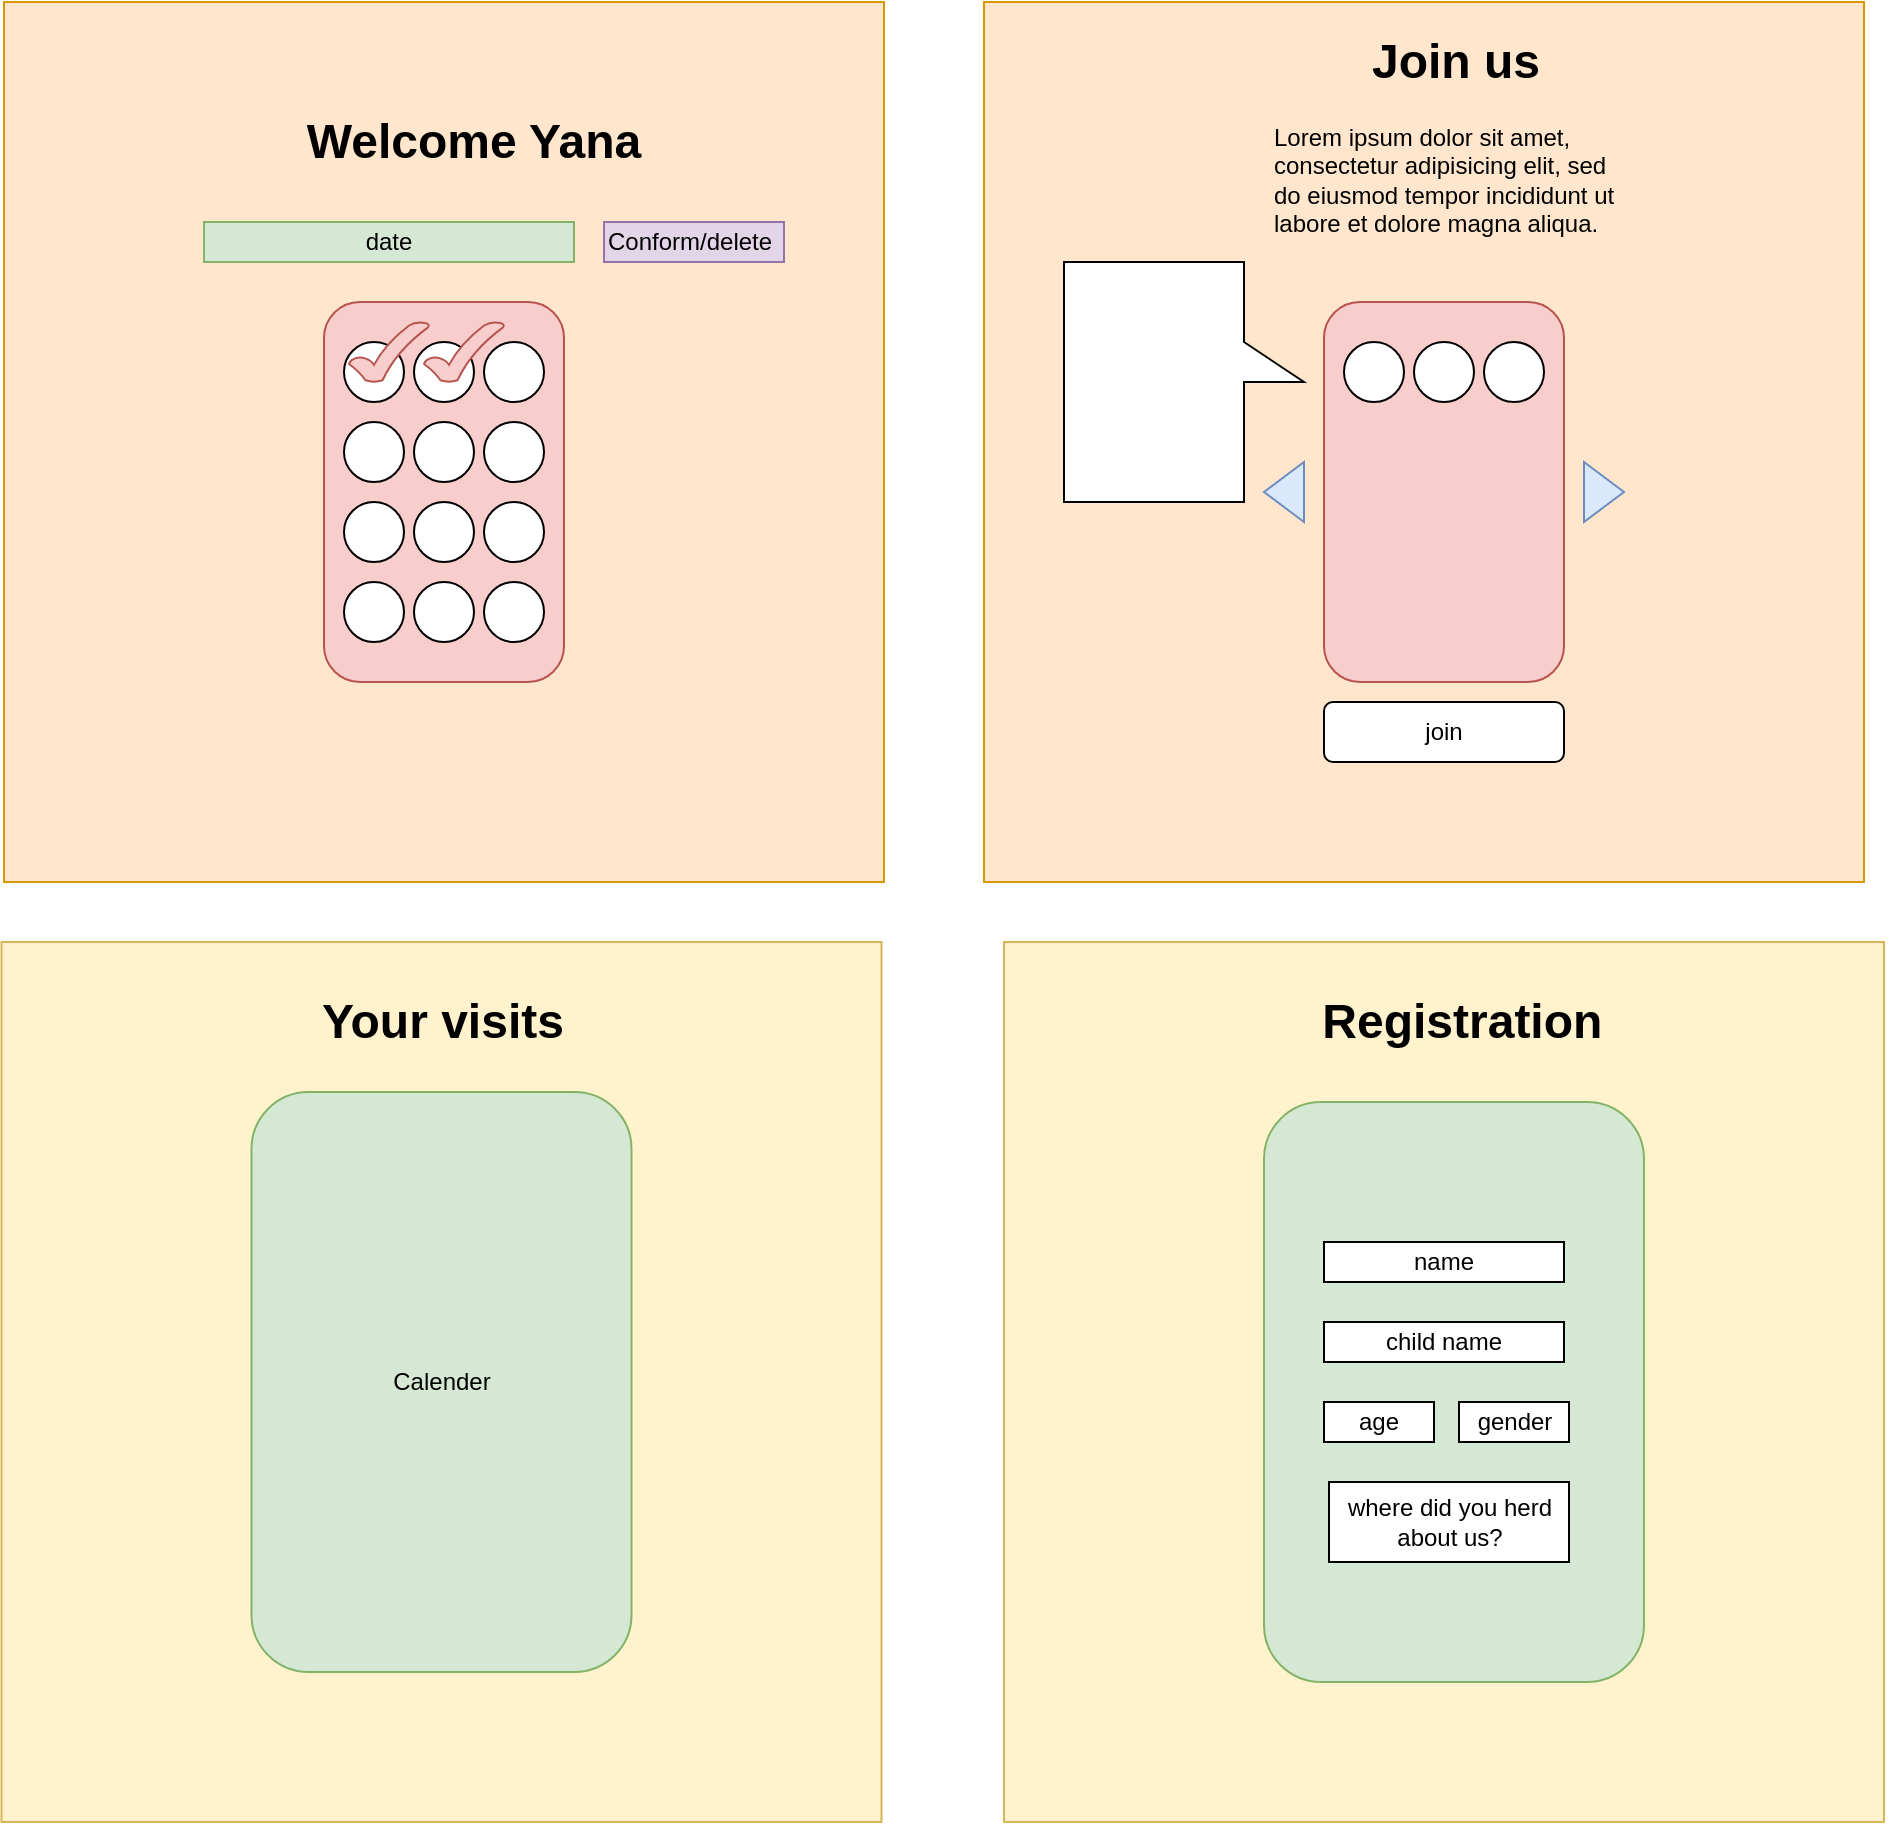 <mxfile version="14.9.9" type="github">
  <diagram id="IjZx-RT4IDY8hoxikH3Y" name="Page-1">
    <mxGraphModel dx="1426" dy="695" grid="1" gridSize="10" guides="1" tooltips="1" connect="1" arrows="1" fold="1" page="1" pageScale="1" pageWidth="850" pageHeight="1100" math="0" shadow="0">
      <root>
        <mxCell id="0" />
        <mxCell id="1" parent="0" />
        <mxCell id="ECSrBdhSA4CpOBL8c4l4-1" value="" style="whiteSpace=wrap;html=1;aspect=fixed;fillColor=#ffe6cc;strokeColor=#d79b00;" vertex="1" parent="1">
          <mxGeometry x="180" y="50" width="440" height="440" as="geometry" />
        </mxCell>
        <mxCell id="ECSrBdhSA4CpOBL8c4l4-3" value="date" style="rounded=0;whiteSpace=wrap;html=1;fillColor=#d5e8d4;strokeColor=#82b366;" vertex="1" parent="1">
          <mxGeometry x="280" y="160" width="185" height="20" as="geometry" />
        </mxCell>
        <mxCell id="ECSrBdhSA4CpOBL8c4l4-5" value="Conform/delete&amp;nbsp;" style="rounded=0;whiteSpace=wrap;html=1;fillColor=#e1d5e7;strokeColor=#9673a6;align=left;" vertex="1" parent="1">
          <mxGeometry x="480" y="160" width="90" height="20" as="geometry" />
        </mxCell>
        <mxCell id="ECSrBdhSA4CpOBL8c4l4-8" value="" style="rounded=1;whiteSpace=wrap;html=1;direction=south;fillColor=#f8cecc;strokeColor=#b85450;" vertex="1" parent="1">
          <mxGeometry x="340" y="200" width="120" height="190" as="geometry" />
        </mxCell>
        <mxCell id="ECSrBdhSA4CpOBL8c4l4-14" value="" style="ellipse;whiteSpace=wrap;html=1;aspect=fixed;" vertex="1" parent="1">
          <mxGeometry x="350" y="220" width="30" height="30" as="geometry" />
        </mxCell>
        <mxCell id="ECSrBdhSA4CpOBL8c4l4-15" value="" style="ellipse;whiteSpace=wrap;html=1;aspect=fixed;" vertex="1" parent="1">
          <mxGeometry x="385" y="220" width="30" height="30" as="geometry" />
        </mxCell>
        <mxCell id="ECSrBdhSA4CpOBL8c4l4-16" value="" style="ellipse;whiteSpace=wrap;html=1;aspect=fixed;" vertex="1" parent="1">
          <mxGeometry x="420" y="220" width="30" height="30" as="geometry" />
        </mxCell>
        <mxCell id="ECSrBdhSA4CpOBL8c4l4-17" value="" style="ellipse;whiteSpace=wrap;html=1;aspect=fixed;" vertex="1" parent="1">
          <mxGeometry x="350" y="260" width="30" height="30" as="geometry" />
        </mxCell>
        <mxCell id="ECSrBdhSA4CpOBL8c4l4-19" value="" style="ellipse;whiteSpace=wrap;html=1;aspect=fixed;" vertex="1" parent="1">
          <mxGeometry x="350" y="300" width="30" height="30" as="geometry" />
        </mxCell>
        <mxCell id="ECSrBdhSA4CpOBL8c4l4-20" value="" style="ellipse;whiteSpace=wrap;html=1;aspect=fixed;" vertex="1" parent="1">
          <mxGeometry x="350" y="340" width="30" height="30" as="geometry" />
        </mxCell>
        <mxCell id="ECSrBdhSA4CpOBL8c4l4-21" value="" style="ellipse;whiteSpace=wrap;html=1;aspect=fixed;" vertex="1" parent="1">
          <mxGeometry x="385" y="340" width="30" height="30" as="geometry" />
        </mxCell>
        <mxCell id="ECSrBdhSA4CpOBL8c4l4-22" value="" style="ellipse;whiteSpace=wrap;html=1;aspect=fixed;" vertex="1" parent="1">
          <mxGeometry x="420" y="340" width="30" height="30" as="geometry" />
        </mxCell>
        <mxCell id="ECSrBdhSA4CpOBL8c4l4-23" value="" style="ellipse;whiteSpace=wrap;html=1;aspect=fixed;" vertex="1" parent="1">
          <mxGeometry x="420" y="300" width="30" height="30" as="geometry" />
        </mxCell>
        <mxCell id="ECSrBdhSA4CpOBL8c4l4-24" value="" style="ellipse;whiteSpace=wrap;html=1;aspect=fixed;" vertex="1" parent="1">
          <mxGeometry x="420" y="260" width="30" height="30" as="geometry" />
        </mxCell>
        <mxCell id="ECSrBdhSA4CpOBL8c4l4-25" value="" style="ellipse;whiteSpace=wrap;html=1;aspect=fixed;" vertex="1" parent="1">
          <mxGeometry x="385" y="260" width="30" height="30" as="geometry" />
        </mxCell>
        <mxCell id="ECSrBdhSA4CpOBL8c4l4-26" value="" style="ellipse;whiteSpace=wrap;html=1;aspect=fixed;" vertex="1" parent="1">
          <mxGeometry x="385" y="300" width="30" height="30" as="geometry" />
        </mxCell>
        <mxCell id="ECSrBdhSA4CpOBL8c4l4-27" value="" style="whiteSpace=wrap;html=1;aspect=fixed;fillColor=#fff2cc;strokeColor=#d6b656;" vertex="1" parent="1">
          <mxGeometry x="680" y="520" width="440" height="440" as="geometry" />
        </mxCell>
        <mxCell id="ECSrBdhSA4CpOBL8c4l4-28" value="" style="rounded=1;whiteSpace=wrap;html=1;direction=south;fillColor=#d5e8d4;strokeColor=#82b366;" vertex="1" parent="1">
          <mxGeometry x="810" y="600" width="190" height="290" as="geometry" />
        </mxCell>
        <mxCell id="ECSrBdhSA4CpOBL8c4l4-35" value="name" style="rounded=0;whiteSpace=wrap;html=1;" vertex="1" parent="1">
          <mxGeometry x="840" y="670" width="120" height="20" as="geometry" />
        </mxCell>
        <mxCell id="ECSrBdhSA4CpOBL8c4l4-36" value="child name" style="rounded=0;whiteSpace=wrap;html=1;" vertex="1" parent="1">
          <mxGeometry x="840" y="710" width="120" height="20" as="geometry" />
        </mxCell>
        <mxCell id="ECSrBdhSA4CpOBL8c4l4-37" value="age" style="rounded=0;whiteSpace=wrap;html=1;" vertex="1" parent="1">
          <mxGeometry x="840" y="750" width="55" height="20" as="geometry" />
        </mxCell>
        <mxCell id="ECSrBdhSA4CpOBL8c4l4-38" value="gender" style="rounded=0;whiteSpace=wrap;html=1;" vertex="1" parent="1">
          <mxGeometry x="907.5" y="750" width="55" height="20" as="geometry" />
        </mxCell>
        <mxCell id="ECSrBdhSA4CpOBL8c4l4-39" value="where did you herd about us?" style="rounded=0;whiteSpace=wrap;html=1;" vertex="1" parent="1">
          <mxGeometry x="842.5" y="790" width="120" height="40" as="geometry" />
        </mxCell>
        <mxCell id="ECSrBdhSA4CpOBL8c4l4-40" value="" style="verticalLabelPosition=bottom;verticalAlign=top;html=1;shape=mxgraph.basic.tick;fillColor=#f8cecc;strokeColor=#b85450;" vertex="1" parent="1">
          <mxGeometry x="352.5" y="210" width="40" height="30" as="geometry" />
        </mxCell>
        <mxCell id="ECSrBdhSA4CpOBL8c4l4-42" value="" style="verticalLabelPosition=bottom;verticalAlign=top;html=1;shape=mxgraph.basic.tick;fillColor=#f8cecc;strokeColor=#b85450;" vertex="1" parent="1">
          <mxGeometry x="390" y="210" width="40" height="30" as="geometry" />
        </mxCell>
        <mxCell id="ECSrBdhSA4CpOBL8c4l4-44" value="" style="whiteSpace=wrap;html=1;aspect=fixed;fillColor=#ffe6cc;strokeColor=#d79b00;" vertex="1" parent="1">
          <mxGeometry x="670" y="50" width="440" height="440" as="geometry" />
        </mxCell>
        <mxCell id="ECSrBdhSA4CpOBL8c4l4-45" value="" style="rounded=1;whiteSpace=wrap;html=1;direction=south;fillColor=#f8cecc;strokeColor=#b85450;" vertex="1" parent="1">
          <mxGeometry x="840" y="200" width="120" height="190" as="geometry" />
        </mxCell>
        <mxCell id="ECSrBdhSA4CpOBL8c4l4-46" value="" style="triangle;whiteSpace=wrap;html=1;fillColor=#dae8fc;strokeColor=#6c8ebf;" vertex="1" parent="1">
          <mxGeometry x="970" y="280" width="20" height="30" as="geometry" />
        </mxCell>
        <mxCell id="ECSrBdhSA4CpOBL8c4l4-47" value="" style="triangle;whiteSpace=wrap;html=1;fillColor=#dae8fc;strokeColor=#6c8ebf;direction=west;" vertex="1" parent="1">
          <mxGeometry x="810" y="280" width="20" height="30" as="geometry" />
        </mxCell>
        <mxCell id="ECSrBdhSA4CpOBL8c4l4-49" value="" style="shape=callout;whiteSpace=wrap;html=1;perimeter=calloutPerimeter;direction=north;" vertex="1" parent="1">
          <mxGeometry x="710" y="180" width="120" height="120" as="geometry" />
        </mxCell>
        <mxCell id="ECSrBdhSA4CpOBL8c4l4-52" value="&lt;font style=&quot;font-size: 24px&quot;&gt;&lt;b&gt;Welcome Yana&lt;/b&gt;&lt;/font&gt;" style="text;html=1;strokeColor=none;fillColor=none;align=center;verticalAlign=middle;whiteSpace=wrap;rounded=0;" vertex="1" parent="1">
          <mxGeometry x="330" y="100" width="170" height="40" as="geometry" />
        </mxCell>
        <mxCell id="ECSrBdhSA4CpOBL8c4l4-54" value="" style="ellipse;whiteSpace=wrap;html=1;aspect=fixed;" vertex="1" parent="1">
          <mxGeometry x="850" y="220" width="30" height="30" as="geometry" />
        </mxCell>
        <mxCell id="ECSrBdhSA4CpOBL8c4l4-55" value="" style="ellipse;whiteSpace=wrap;html=1;aspect=fixed;" vertex="1" parent="1">
          <mxGeometry x="885" y="220" width="30" height="30" as="geometry" />
        </mxCell>
        <mxCell id="ECSrBdhSA4CpOBL8c4l4-56" value="" style="ellipse;whiteSpace=wrap;html=1;aspect=fixed;" vertex="1" parent="1">
          <mxGeometry x="920" y="220" width="30" height="30" as="geometry" />
        </mxCell>
        <mxCell id="ECSrBdhSA4CpOBL8c4l4-58" value="&lt;h1 style=&quot;text-align: center&quot;&gt;Join us&lt;/h1&gt;&lt;p&gt;Lorem ipsum dolor sit amet, consectetur adipisicing elit, sed do eiusmod tempor incididunt ut labore et dolore magna aliqua.&lt;/p&gt;" style="text;html=1;strokeColor=none;fillColor=none;spacing=5;spacingTop=-20;whiteSpace=wrap;overflow=hidden;rounded=0;" vertex="1" parent="1">
          <mxGeometry x="810" y="60" width="190" height="120" as="geometry" />
        </mxCell>
        <mxCell id="ECSrBdhSA4CpOBL8c4l4-59" value="&lt;span style=&quot;font-size: 24px&quot;&gt;&lt;b&gt;Registration&amp;nbsp;&lt;/b&gt;&lt;/span&gt;" style="text;html=1;strokeColor=none;fillColor=none;align=center;verticalAlign=middle;whiteSpace=wrap;rounded=0;" vertex="1" parent="1">
          <mxGeometry x="910" y="550" width="5" height="20" as="geometry" />
        </mxCell>
        <mxCell id="ECSrBdhSA4CpOBL8c4l4-60" value="" style="whiteSpace=wrap;html=1;aspect=fixed;fillColor=#fff2cc;strokeColor=#d6b656;" vertex="1" parent="1">
          <mxGeometry x="178.75" y="520" width="440" height="440" as="geometry" />
        </mxCell>
        <mxCell id="ECSrBdhSA4CpOBL8c4l4-61" value="Calender" style="rounded=1;whiteSpace=wrap;html=1;direction=south;fillColor=#d5e8d4;strokeColor=#82b366;" vertex="1" parent="1">
          <mxGeometry x="303.75" y="595" width="190" height="290" as="geometry" />
        </mxCell>
        <mxCell id="ECSrBdhSA4CpOBL8c4l4-69" value="&lt;span style=&quot;font-size: 24px&quot;&gt;&lt;b&gt;Your visits&lt;/b&gt;&lt;/span&gt;" style="text;html=1;strokeColor=none;fillColor=none;align=center;verticalAlign=middle;whiteSpace=wrap;rounded=0;" vertex="1" parent="1">
          <mxGeometry x="317.5" y="550" width="162.5" height="20" as="geometry" />
        </mxCell>
        <mxCell id="ECSrBdhSA4CpOBL8c4l4-71" value="join" style="rounded=1;whiteSpace=wrap;html=1;" vertex="1" parent="1">
          <mxGeometry x="840" y="400" width="120" height="30" as="geometry" />
        </mxCell>
      </root>
    </mxGraphModel>
  </diagram>
</mxfile>
